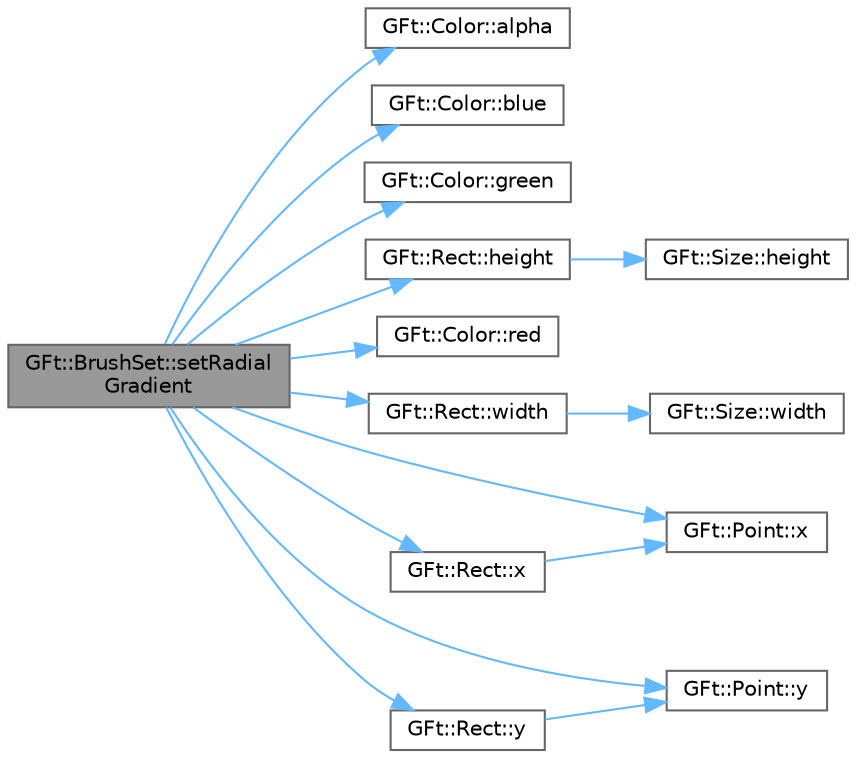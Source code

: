 digraph "GFt::BrushSet::setRadialGradient"
{
 // LATEX_PDF_SIZE
  bgcolor="transparent";
  edge [fontname=Helvetica,fontsize=10,labelfontname=Helvetica,labelfontsize=10];
  node [fontname=Helvetica,fontsize=10,shape=box,height=0.2,width=0.4];
  rankdir="LR";
  Node1 [id="Node000001",label="GFt::BrushSet::setRadial\lGradient",height=0.2,width=0.4,color="gray40", fillcolor="grey60", style="filled", fontcolor="black",tooltip="设置椭圆径向渐变画刷填充"];
  Node1 -> Node2 [id="edge1_Node000001_Node000002",color="steelblue1",style="solid",tooltip=" "];
  Node2 [id="Node000002",label="GFt::Color::alpha",height=0.2,width=0.4,color="grey40", fillcolor="white", style="filled",URL="$class_g_ft_1_1_color.html#a835f380425f5c054f00c0c8c35877190",tooltip=" "];
  Node1 -> Node3 [id="edge2_Node000001_Node000003",color="steelblue1",style="solid",tooltip=" "];
  Node3 [id="Node000003",label="GFt::Color::blue",height=0.2,width=0.4,color="grey40", fillcolor="white", style="filled",URL="$class_g_ft_1_1_color.html#a4fab2d9a568a8e5dba7c0f1244882e23",tooltip=" "];
  Node1 -> Node4 [id="edge3_Node000001_Node000004",color="steelblue1",style="solid",tooltip=" "];
  Node4 [id="Node000004",label="GFt::Color::green",height=0.2,width=0.4,color="grey40", fillcolor="white", style="filled",URL="$class_g_ft_1_1_color.html#a785d61b40729ffddcbb1a76e883fac1d",tooltip=" "];
  Node1 -> Node5 [id="edge4_Node000001_Node000005",color="steelblue1",style="solid",tooltip=" "];
  Node5 [id="Node000005",label="GFt::Rect::height",height=0.2,width=0.4,color="grey40", fillcolor="white", style="filled",URL="$class_g_ft_1_1_rect.html#a28abf0910c3ce58b24584ec97a3398f2",tooltip="矩形高度"];
  Node5 -> Node6 [id="edge5_Node000005_Node000006",color="steelblue1",style="solid",tooltip=" "];
  Node6 [id="Node000006",label="GFt::Size::height",height=0.2,width=0.4,color="grey40", fillcolor="white", style="filled",URL="$class_g_ft_1_1_size.html#abf07d76b19fc604f562c85df19eab0a2",tooltip="尺寸的高度"];
  Node1 -> Node7 [id="edge6_Node000001_Node000007",color="steelblue1",style="solid",tooltip=" "];
  Node7 [id="Node000007",label="GFt::Color::red",height=0.2,width=0.4,color="grey40", fillcolor="white", style="filled",URL="$class_g_ft_1_1_color.html#a924f67889c2670032a1acbc8e1d59828",tooltip=" "];
  Node1 -> Node8 [id="edge7_Node000001_Node000008",color="steelblue1",style="solid",tooltip=" "];
  Node8 [id="Node000008",label="GFt::Rect::width",height=0.2,width=0.4,color="grey40", fillcolor="white", style="filled",URL="$class_g_ft_1_1_rect.html#a54f1d736a9b2d603fd07ec2481fa02cc",tooltip="矩形宽度"];
  Node8 -> Node9 [id="edge8_Node000008_Node000009",color="steelblue1",style="solid",tooltip=" "];
  Node9 [id="Node000009",label="GFt::Size::width",height=0.2,width=0.4,color="grey40", fillcolor="white", style="filled",URL="$class_g_ft_1_1_size.html#ac0804a28c260282b6f64d620c7f609b7",tooltip="尺寸的宽度"];
  Node1 -> Node10 [id="edge9_Node000001_Node000010",color="steelblue1",style="solid",tooltip=" "];
  Node10 [id="Node000010",label="GFt::Point::x",height=0.2,width=0.4,color="grey40", fillcolor="white", style="filled",URL="$class_g_ft_1_1_point.html#ae006f6e0a86f50614f486c1c0e9daba3",tooltip="点的 x 坐标"];
  Node1 -> Node11 [id="edge10_Node000001_Node000011",color="steelblue1",style="solid",tooltip=" "];
  Node11 [id="Node000011",label="GFt::Rect::x",height=0.2,width=0.4,color="grey40", fillcolor="white", style="filled",URL="$class_g_ft_1_1_rect.html#a9ee4b2165c607188c652d62f96070f97",tooltip="矩形位置的 x 坐标"];
  Node11 -> Node10 [id="edge11_Node000011_Node000010",color="steelblue1",style="solid",tooltip=" "];
  Node1 -> Node12 [id="edge12_Node000001_Node000012",color="steelblue1",style="solid",tooltip=" "];
  Node12 [id="Node000012",label="GFt::Point::y",height=0.2,width=0.4,color="grey40", fillcolor="white", style="filled",URL="$class_g_ft_1_1_point.html#a4721af97bf9652e5065865bff1a5b82d",tooltip="点的 y 坐标"];
  Node1 -> Node13 [id="edge13_Node000001_Node000013",color="steelblue1",style="solid",tooltip=" "];
  Node13 [id="Node000013",label="GFt::Rect::y",height=0.2,width=0.4,color="grey40", fillcolor="white", style="filled",URL="$class_g_ft_1_1_rect.html#ac9917a92aa64ed53d619bb14fa0e2fa6",tooltip="矩形位置的 y 坐标"];
  Node13 -> Node12 [id="edge14_Node000013_Node000012",color="steelblue1",style="solid",tooltip=" "];
}
